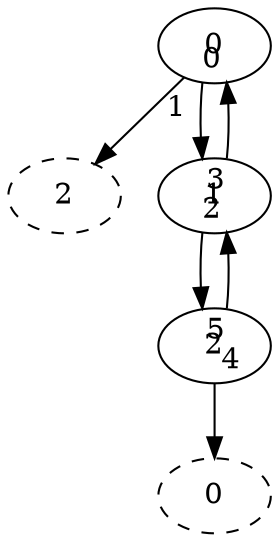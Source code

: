 digraph {
	l0 [pos="-2,0!" style="dashed" label="2"];
	0 [pos="0,0!"];
	1 [pos="2,0!"];
	2 [pos="4,0!"];
	r2 [pos="6,0!" style="dashed" label="0"];
	0 -> 1 [headlabel=0 labeldistance=4.75 labelangle=-10];
	0 -> l0 [headlabel=1 labeldistance=4.75 labelangle=-10];
	1 -> 2 [headlabel=2 labeldistance=4.75 labelangle=-10];
	1 -> 0 [headlabel=3 labeldistance=4.75 labelangle=-10];
	2 -> r2 [headlabel=4 labeldistance=4.75 labelangle=-10];
	2 -> 1 [headlabel=5 labeldistance=4.75 labelangle=-10];
}
